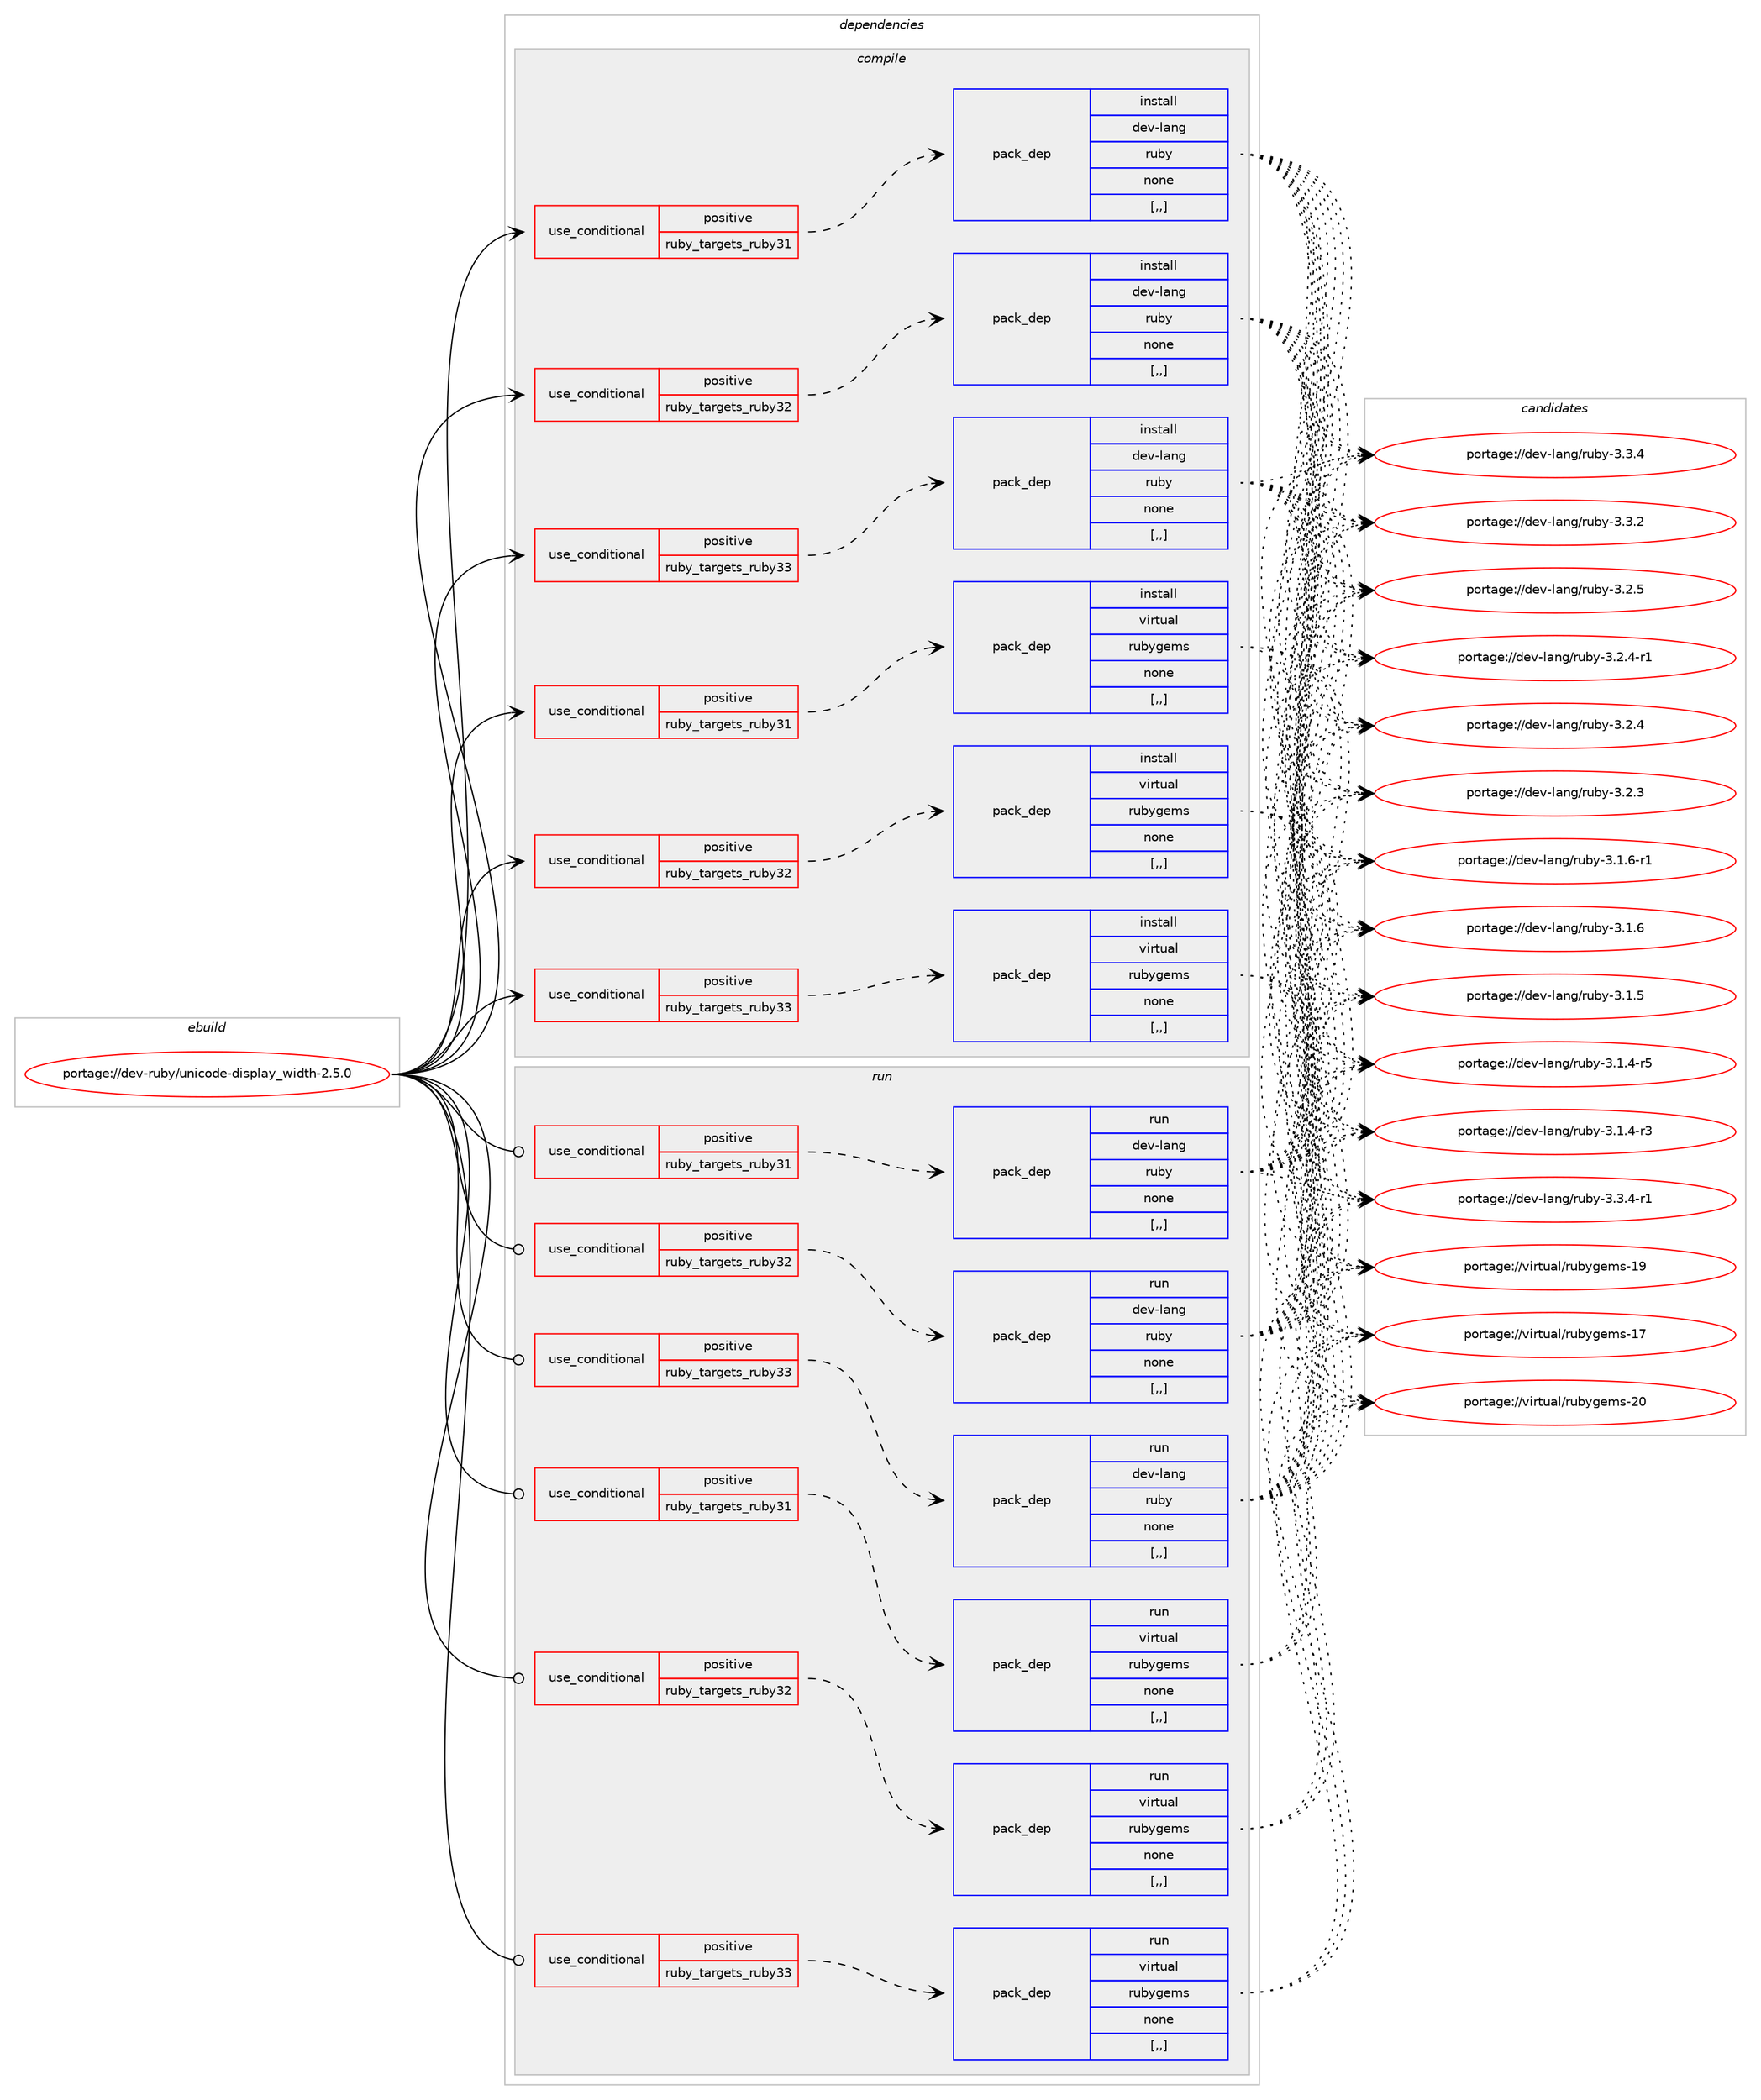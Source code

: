 digraph prolog {

# *************
# Graph options
# *************

newrank=true;
concentrate=true;
compound=true;
graph [rankdir=LR,fontname=Helvetica,fontsize=10,ranksep=1.5];#, ranksep=2.5, nodesep=0.2];
edge  [arrowhead=vee];
node  [fontname=Helvetica,fontsize=10];

# **********
# The ebuild
# **********

subgraph cluster_leftcol {
color=gray;
label=<<i>ebuild</i>>;
id [label="portage://dev-ruby/unicode-display_width-2.5.0", color=red, width=4, href="../dev-ruby/unicode-display_width-2.5.0.svg"];
}

# ****************
# The dependencies
# ****************

subgraph cluster_midcol {
color=gray;
label=<<i>dependencies</i>>;
subgraph cluster_compile {
fillcolor="#eeeeee";
style=filled;
label=<<i>compile</i>>;
subgraph cond58295 {
dependency206838 [label=<<TABLE BORDER="0" CELLBORDER="1" CELLSPACING="0" CELLPADDING="4"><TR><TD ROWSPAN="3" CELLPADDING="10">use_conditional</TD></TR><TR><TD>positive</TD></TR><TR><TD>ruby_targets_ruby31</TD></TR></TABLE>>, shape=none, color=red];
subgraph pack147155 {
dependency206839 [label=<<TABLE BORDER="0" CELLBORDER="1" CELLSPACING="0" CELLPADDING="4" WIDTH="220"><TR><TD ROWSPAN="6" CELLPADDING="30">pack_dep</TD></TR><TR><TD WIDTH="110">install</TD></TR><TR><TD>dev-lang</TD></TR><TR><TD>ruby</TD></TR><TR><TD>none</TD></TR><TR><TD>[,,]</TD></TR></TABLE>>, shape=none, color=blue];
}
dependency206838:e -> dependency206839:w [weight=20,style="dashed",arrowhead="vee"];
}
id:e -> dependency206838:w [weight=20,style="solid",arrowhead="vee"];
subgraph cond58296 {
dependency206840 [label=<<TABLE BORDER="0" CELLBORDER="1" CELLSPACING="0" CELLPADDING="4"><TR><TD ROWSPAN="3" CELLPADDING="10">use_conditional</TD></TR><TR><TD>positive</TD></TR><TR><TD>ruby_targets_ruby31</TD></TR></TABLE>>, shape=none, color=red];
subgraph pack147156 {
dependency206841 [label=<<TABLE BORDER="0" CELLBORDER="1" CELLSPACING="0" CELLPADDING="4" WIDTH="220"><TR><TD ROWSPAN="6" CELLPADDING="30">pack_dep</TD></TR><TR><TD WIDTH="110">install</TD></TR><TR><TD>virtual</TD></TR><TR><TD>rubygems</TD></TR><TR><TD>none</TD></TR><TR><TD>[,,]</TD></TR></TABLE>>, shape=none, color=blue];
}
dependency206840:e -> dependency206841:w [weight=20,style="dashed",arrowhead="vee"];
}
id:e -> dependency206840:w [weight=20,style="solid",arrowhead="vee"];
subgraph cond58297 {
dependency206842 [label=<<TABLE BORDER="0" CELLBORDER="1" CELLSPACING="0" CELLPADDING="4"><TR><TD ROWSPAN="3" CELLPADDING="10">use_conditional</TD></TR><TR><TD>positive</TD></TR><TR><TD>ruby_targets_ruby32</TD></TR></TABLE>>, shape=none, color=red];
subgraph pack147157 {
dependency206843 [label=<<TABLE BORDER="0" CELLBORDER="1" CELLSPACING="0" CELLPADDING="4" WIDTH="220"><TR><TD ROWSPAN="6" CELLPADDING="30">pack_dep</TD></TR><TR><TD WIDTH="110">install</TD></TR><TR><TD>dev-lang</TD></TR><TR><TD>ruby</TD></TR><TR><TD>none</TD></TR><TR><TD>[,,]</TD></TR></TABLE>>, shape=none, color=blue];
}
dependency206842:e -> dependency206843:w [weight=20,style="dashed",arrowhead="vee"];
}
id:e -> dependency206842:w [weight=20,style="solid",arrowhead="vee"];
subgraph cond58298 {
dependency206844 [label=<<TABLE BORDER="0" CELLBORDER="1" CELLSPACING="0" CELLPADDING="4"><TR><TD ROWSPAN="3" CELLPADDING="10">use_conditional</TD></TR><TR><TD>positive</TD></TR><TR><TD>ruby_targets_ruby32</TD></TR></TABLE>>, shape=none, color=red];
subgraph pack147158 {
dependency206845 [label=<<TABLE BORDER="0" CELLBORDER="1" CELLSPACING="0" CELLPADDING="4" WIDTH="220"><TR><TD ROWSPAN="6" CELLPADDING="30">pack_dep</TD></TR><TR><TD WIDTH="110">install</TD></TR><TR><TD>virtual</TD></TR><TR><TD>rubygems</TD></TR><TR><TD>none</TD></TR><TR><TD>[,,]</TD></TR></TABLE>>, shape=none, color=blue];
}
dependency206844:e -> dependency206845:w [weight=20,style="dashed",arrowhead="vee"];
}
id:e -> dependency206844:w [weight=20,style="solid",arrowhead="vee"];
subgraph cond58299 {
dependency206846 [label=<<TABLE BORDER="0" CELLBORDER="1" CELLSPACING="0" CELLPADDING="4"><TR><TD ROWSPAN="3" CELLPADDING="10">use_conditional</TD></TR><TR><TD>positive</TD></TR><TR><TD>ruby_targets_ruby33</TD></TR></TABLE>>, shape=none, color=red];
subgraph pack147159 {
dependency206847 [label=<<TABLE BORDER="0" CELLBORDER="1" CELLSPACING="0" CELLPADDING="4" WIDTH="220"><TR><TD ROWSPAN="6" CELLPADDING="30">pack_dep</TD></TR><TR><TD WIDTH="110">install</TD></TR><TR><TD>dev-lang</TD></TR><TR><TD>ruby</TD></TR><TR><TD>none</TD></TR><TR><TD>[,,]</TD></TR></TABLE>>, shape=none, color=blue];
}
dependency206846:e -> dependency206847:w [weight=20,style="dashed",arrowhead="vee"];
}
id:e -> dependency206846:w [weight=20,style="solid",arrowhead="vee"];
subgraph cond58300 {
dependency206848 [label=<<TABLE BORDER="0" CELLBORDER="1" CELLSPACING="0" CELLPADDING="4"><TR><TD ROWSPAN="3" CELLPADDING="10">use_conditional</TD></TR><TR><TD>positive</TD></TR><TR><TD>ruby_targets_ruby33</TD></TR></TABLE>>, shape=none, color=red];
subgraph pack147160 {
dependency206849 [label=<<TABLE BORDER="0" CELLBORDER="1" CELLSPACING="0" CELLPADDING="4" WIDTH="220"><TR><TD ROWSPAN="6" CELLPADDING="30">pack_dep</TD></TR><TR><TD WIDTH="110">install</TD></TR><TR><TD>virtual</TD></TR><TR><TD>rubygems</TD></TR><TR><TD>none</TD></TR><TR><TD>[,,]</TD></TR></TABLE>>, shape=none, color=blue];
}
dependency206848:e -> dependency206849:w [weight=20,style="dashed",arrowhead="vee"];
}
id:e -> dependency206848:w [weight=20,style="solid",arrowhead="vee"];
}
subgraph cluster_compileandrun {
fillcolor="#eeeeee";
style=filled;
label=<<i>compile and run</i>>;
}
subgraph cluster_run {
fillcolor="#eeeeee";
style=filled;
label=<<i>run</i>>;
subgraph cond58301 {
dependency206850 [label=<<TABLE BORDER="0" CELLBORDER="1" CELLSPACING="0" CELLPADDING="4"><TR><TD ROWSPAN="3" CELLPADDING="10">use_conditional</TD></TR><TR><TD>positive</TD></TR><TR><TD>ruby_targets_ruby31</TD></TR></TABLE>>, shape=none, color=red];
subgraph pack147161 {
dependency206851 [label=<<TABLE BORDER="0" CELLBORDER="1" CELLSPACING="0" CELLPADDING="4" WIDTH="220"><TR><TD ROWSPAN="6" CELLPADDING="30">pack_dep</TD></TR><TR><TD WIDTH="110">run</TD></TR><TR><TD>dev-lang</TD></TR><TR><TD>ruby</TD></TR><TR><TD>none</TD></TR><TR><TD>[,,]</TD></TR></TABLE>>, shape=none, color=blue];
}
dependency206850:e -> dependency206851:w [weight=20,style="dashed",arrowhead="vee"];
}
id:e -> dependency206850:w [weight=20,style="solid",arrowhead="odot"];
subgraph cond58302 {
dependency206852 [label=<<TABLE BORDER="0" CELLBORDER="1" CELLSPACING="0" CELLPADDING="4"><TR><TD ROWSPAN="3" CELLPADDING="10">use_conditional</TD></TR><TR><TD>positive</TD></TR><TR><TD>ruby_targets_ruby31</TD></TR></TABLE>>, shape=none, color=red];
subgraph pack147162 {
dependency206853 [label=<<TABLE BORDER="0" CELLBORDER="1" CELLSPACING="0" CELLPADDING="4" WIDTH="220"><TR><TD ROWSPAN="6" CELLPADDING="30">pack_dep</TD></TR><TR><TD WIDTH="110">run</TD></TR><TR><TD>virtual</TD></TR><TR><TD>rubygems</TD></TR><TR><TD>none</TD></TR><TR><TD>[,,]</TD></TR></TABLE>>, shape=none, color=blue];
}
dependency206852:e -> dependency206853:w [weight=20,style="dashed",arrowhead="vee"];
}
id:e -> dependency206852:w [weight=20,style="solid",arrowhead="odot"];
subgraph cond58303 {
dependency206854 [label=<<TABLE BORDER="0" CELLBORDER="1" CELLSPACING="0" CELLPADDING="4"><TR><TD ROWSPAN="3" CELLPADDING="10">use_conditional</TD></TR><TR><TD>positive</TD></TR><TR><TD>ruby_targets_ruby32</TD></TR></TABLE>>, shape=none, color=red];
subgraph pack147163 {
dependency206855 [label=<<TABLE BORDER="0" CELLBORDER="1" CELLSPACING="0" CELLPADDING="4" WIDTH="220"><TR><TD ROWSPAN="6" CELLPADDING="30">pack_dep</TD></TR><TR><TD WIDTH="110">run</TD></TR><TR><TD>dev-lang</TD></TR><TR><TD>ruby</TD></TR><TR><TD>none</TD></TR><TR><TD>[,,]</TD></TR></TABLE>>, shape=none, color=blue];
}
dependency206854:e -> dependency206855:w [weight=20,style="dashed",arrowhead="vee"];
}
id:e -> dependency206854:w [weight=20,style="solid",arrowhead="odot"];
subgraph cond58304 {
dependency206856 [label=<<TABLE BORDER="0" CELLBORDER="1" CELLSPACING="0" CELLPADDING="4"><TR><TD ROWSPAN="3" CELLPADDING="10">use_conditional</TD></TR><TR><TD>positive</TD></TR><TR><TD>ruby_targets_ruby32</TD></TR></TABLE>>, shape=none, color=red];
subgraph pack147164 {
dependency206857 [label=<<TABLE BORDER="0" CELLBORDER="1" CELLSPACING="0" CELLPADDING="4" WIDTH="220"><TR><TD ROWSPAN="6" CELLPADDING="30">pack_dep</TD></TR><TR><TD WIDTH="110">run</TD></TR><TR><TD>virtual</TD></TR><TR><TD>rubygems</TD></TR><TR><TD>none</TD></TR><TR><TD>[,,]</TD></TR></TABLE>>, shape=none, color=blue];
}
dependency206856:e -> dependency206857:w [weight=20,style="dashed",arrowhead="vee"];
}
id:e -> dependency206856:w [weight=20,style="solid",arrowhead="odot"];
subgraph cond58305 {
dependency206858 [label=<<TABLE BORDER="0" CELLBORDER="1" CELLSPACING="0" CELLPADDING="4"><TR><TD ROWSPAN="3" CELLPADDING="10">use_conditional</TD></TR><TR><TD>positive</TD></TR><TR><TD>ruby_targets_ruby33</TD></TR></TABLE>>, shape=none, color=red];
subgraph pack147165 {
dependency206859 [label=<<TABLE BORDER="0" CELLBORDER="1" CELLSPACING="0" CELLPADDING="4" WIDTH="220"><TR><TD ROWSPAN="6" CELLPADDING="30">pack_dep</TD></TR><TR><TD WIDTH="110">run</TD></TR><TR><TD>dev-lang</TD></TR><TR><TD>ruby</TD></TR><TR><TD>none</TD></TR><TR><TD>[,,]</TD></TR></TABLE>>, shape=none, color=blue];
}
dependency206858:e -> dependency206859:w [weight=20,style="dashed",arrowhead="vee"];
}
id:e -> dependency206858:w [weight=20,style="solid",arrowhead="odot"];
subgraph cond58306 {
dependency206860 [label=<<TABLE BORDER="0" CELLBORDER="1" CELLSPACING="0" CELLPADDING="4"><TR><TD ROWSPAN="3" CELLPADDING="10">use_conditional</TD></TR><TR><TD>positive</TD></TR><TR><TD>ruby_targets_ruby33</TD></TR></TABLE>>, shape=none, color=red];
subgraph pack147166 {
dependency206861 [label=<<TABLE BORDER="0" CELLBORDER="1" CELLSPACING="0" CELLPADDING="4" WIDTH="220"><TR><TD ROWSPAN="6" CELLPADDING="30">pack_dep</TD></TR><TR><TD WIDTH="110">run</TD></TR><TR><TD>virtual</TD></TR><TR><TD>rubygems</TD></TR><TR><TD>none</TD></TR><TR><TD>[,,]</TD></TR></TABLE>>, shape=none, color=blue];
}
dependency206860:e -> dependency206861:w [weight=20,style="dashed",arrowhead="vee"];
}
id:e -> dependency206860:w [weight=20,style="solid",arrowhead="odot"];
}
}

# **************
# The candidates
# **************

subgraph cluster_choices {
rank=same;
color=gray;
label=<<i>candidates</i>>;

subgraph choice147155 {
color=black;
nodesep=1;
choice100101118451089711010347114117981214551465146524511449 [label="portage://dev-lang/ruby-3.3.4-r1", color=red, width=4,href="../dev-lang/ruby-3.3.4-r1.svg"];
choice10010111845108971101034711411798121455146514652 [label="portage://dev-lang/ruby-3.3.4", color=red, width=4,href="../dev-lang/ruby-3.3.4.svg"];
choice10010111845108971101034711411798121455146514650 [label="portage://dev-lang/ruby-3.3.2", color=red, width=4,href="../dev-lang/ruby-3.3.2.svg"];
choice10010111845108971101034711411798121455146504653 [label="portage://dev-lang/ruby-3.2.5", color=red, width=4,href="../dev-lang/ruby-3.2.5.svg"];
choice100101118451089711010347114117981214551465046524511449 [label="portage://dev-lang/ruby-3.2.4-r1", color=red, width=4,href="../dev-lang/ruby-3.2.4-r1.svg"];
choice10010111845108971101034711411798121455146504652 [label="portage://dev-lang/ruby-3.2.4", color=red, width=4,href="../dev-lang/ruby-3.2.4.svg"];
choice10010111845108971101034711411798121455146504651 [label="portage://dev-lang/ruby-3.2.3", color=red, width=4,href="../dev-lang/ruby-3.2.3.svg"];
choice100101118451089711010347114117981214551464946544511449 [label="portage://dev-lang/ruby-3.1.6-r1", color=red, width=4,href="../dev-lang/ruby-3.1.6-r1.svg"];
choice10010111845108971101034711411798121455146494654 [label="portage://dev-lang/ruby-3.1.6", color=red, width=4,href="../dev-lang/ruby-3.1.6.svg"];
choice10010111845108971101034711411798121455146494653 [label="portage://dev-lang/ruby-3.1.5", color=red, width=4,href="../dev-lang/ruby-3.1.5.svg"];
choice100101118451089711010347114117981214551464946524511453 [label="portage://dev-lang/ruby-3.1.4-r5", color=red, width=4,href="../dev-lang/ruby-3.1.4-r5.svg"];
choice100101118451089711010347114117981214551464946524511451 [label="portage://dev-lang/ruby-3.1.4-r3", color=red, width=4,href="../dev-lang/ruby-3.1.4-r3.svg"];
dependency206839:e -> choice100101118451089711010347114117981214551465146524511449:w [style=dotted,weight="100"];
dependency206839:e -> choice10010111845108971101034711411798121455146514652:w [style=dotted,weight="100"];
dependency206839:e -> choice10010111845108971101034711411798121455146514650:w [style=dotted,weight="100"];
dependency206839:e -> choice10010111845108971101034711411798121455146504653:w [style=dotted,weight="100"];
dependency206839:e -> choice100101118451089711010347114117981214551465046524511449:w [style=dotted,weight="100"];
dependency206839:e -> choice10010111845108971101034711411798121455146504652:w [style=dotted,weight="100"];
dependency206839:e -> choice10010111845108971101034711411798121455146504651:w [style=dotted,weight="100"];
dependency206839:e -> choice100101118451089711010347114117981214551464946544511449:w [style=dotted,weight="100"];
dependency206839:e -> choice10010111845108971101034711411798121455146494654:w [style=dotted,weight="100"];
dependency206839:e -> choice10010111845108971101034711411798121455146494653:w [style=dotted,weight="100"];
dependency206839:e -> choice100101118451089711010347114117981214551464946524511453:w [style=dotted,weight="100"];
dependency206839:e -> choice100101118451089711010347114117981214551464946524511451:w [style=dotted,weight="100"];
}
subgraph choice147156 {
color=black;
nodesep=1;
choice118105114116117971084711411798121103101109115455048 [label="portage://virtual/rubygems-20", color=red, width=4,href="../virtual/rubygems-20.svg"];
choice118105114116117971084711411798121103101109115454957 [label="portage://virtual/rubygems-19", color=red, width=4,href="../virtual/rubygems-19.svg"];
choice118105114116117971084711411798121103101109115454955 [label="portage://virtual/rubygems-17", color=red, width=4,href="../virtual/rubygems-17.svg"];
dependency206841:e -> choice118105114116117971084711411798121103101109115455048:w [style=dotted,weight="100"];
dependency206841:e -> choice118105114116117971084711411798121103101109115454957:w [style=dotted,weight="100"];
dependency206841:e -> choice118105114116117971084711411798121103101109115454955:w [style=dotted,weight="100"];
}
subgraph choice147157 {
color=black;
nodesep=1;
choice100101118451089711010347114117981214551465146524511449 [label="portage://dev-lang/ruby-3.3.4-r1", color=red, width=4,href="../dev-lang/ruby-3.3.4-r1.svg"];
choice10010111845108971101034711411798121455146514652 [label="portage://dev-lang/ruby-3.3.4", color=red, width=4,href="../dev-lang/ruby-3.3.4.svg"];
choice10010111845108971101034711411798121455146514650 [label="portage://dev-lang/ruby-3.3.2", color=red, width=4,href="../dev-lang/ruby-3.3.2.svg"];
choice10010111845108971101034711411798121455146504653 [label="portage://dev-lang/ruby-3.2.5", color=red, width=4,href="../dev-lang/ruby-3.2.5.svg"];
choice100101118451089711010347114117981214551465046524511449 [label="portage://dev-lang/ruby-3.2.4-r1", color=red, width=4,href="../dev-lang/ruby-3.2.4-r1.svg"];
choice10010111845108971101034711411798121455146504652 [label="portage://dev-lang/ruby-3.2.4", color=red, width=4,href="../dev-lang/ruby-3.2.4.svg"];
choice10010111845108971101034711411798121455146504651 [label="portage://dev-lang/ruby-3.2.3", color=red, width=4,href="../dev-lang/ruby-3.2.3.svg"];
choice100101118451089711010347114117981214551464946544511449 [label="portage://dev-lang/ruby-3.1.6-r1", color=red, width=4,href="../dev-lang/ruby-3.1.6-r1.svg"];
choice10010111845108971101034711411798121455146494654 [label="portage://dev-lang/ruby-3.1.6", color=red, width=4,href="../dev-lang/ruby-3.1.6.svg"];
choice10010111845108971101034711411798121455146494653 [label="portage://dev-lang/ruby-3.1.5", color=red, width=4,href="../dev-lang/ruby-3.1.5.svg"];
choice100101118451089711010347114117981214551464946524511453 [label="portage://dev-lang/ruby-3.1.4-r5", color=red, width=4,href="../dev-lang/ruby-3.1.4-r5.svg"];
choice100101118451089711010347114117981214551464946524511451 [label="portage://dev-lang/ruby-3.1.4-r3", color=red, width=4,href="../dev-lang/ruby-3.1.4-r3.svg"];
dependency206843:e -> choice100101118451089711010347114117981214551465146524511449:w [style=dotted,weight="100"];
dependency206843:e -> choice10010111845108971101034711411798121455146514652:w [style=dotted,weight="100"];
dependency206843:e -> choice10010111845108971101034711411798121455146514650:w [style=dotted,weight="100"];
dependency206843:e -> choice10010111845108971101034711411798121455146504653:w [style=dotted,weight="100"];
dependency206843:e -> choice100101118451089711010347114117981214551465046524511449:w [style=dotted,weight="100"];
dependency206843:e -> choice10010111845108971101034711411798121455146504652:w [style=dotted,weight="100"];
dependency206843:e -> choice10010111845108971101034711411798121455146504651:w [style=dotted,weight="100"];
dependency206843:e -> choice100101118451089711010347114117981214551464946544511449:w [style=dotted,weight="100"];
dependency206843:e -> choice10010111845108971101034711411798121455146494654:w [style=dotted,weight="100"];
dependency206843:e -> choice10010111845108971101034711411798121455146494653:w [style=dotted,weight="100"];
dependency206843:e -> choice100101118451089711010347114117981214551464946524511453:w [style=dotted,weight="100"];
dependency206843:e -> choice100101118451089711010347114117981214551464946524511451:w [style=dotted,weight="100"];
}
subgraph choice147158 {
color=black;
nodesep=1;
choice118105114116117971084711411798121103101109115455048 [label="portage://virtual/rubygems-20", color=red, width=4,href="../virtual/rubygems-20.svg"];
choice118105114116117971084711411798121103101109115454957 [label="portage://virtual/rubygems-19", color=red, width=4,href="../virtual/rubygems-19.svg"];
choice118105114116117971084711411798121103101109115454955 [label="portage://virtual/rubygems-17", color=red, width=4,href="../virtual/rubygems-17.svg"];
dependency206845:e -> choice118105114116117971084711411798121103101109115455048:w [style=dotted,weight="100"];
dependency206845:e -> choice118105114116117971084711411798121103101109115454957:w [style=dotted,weight="100"];
dependency206845:e -> choice118105114116117971084711411798121103101109115454955:w [style=dotted,weight="100"];
}
subgraph choice147159 {
color=black;
nodesep=1;
choice100101118451089711010347114117981214551465146524511449 [label="portage://dev-lang/ruby-3.3.4-r1", color=red, width=4,href="../dev-lang/ruby-3.3.4-r1.svg"];
choice10010111845108971101034711411798121455146514652 [label="portage://dev-lang/ruby-3.3.4", color=red, width=4,href="../dev-lang/ruby-3.3.4.svg"];
choice10010111845108971101034711411798121455146514650 [label="portage://dev-lang/ruby-3.3.2", color=red, width=4,href="../dev-lang/ruby-3.3.2.svg"];
choice10010111845108971101034711411798121455146504653 [label="portage://dev-lang/ruby-3.2.5", color=red, width=4,href="../dev-lang/ruby-3.2.5.svg"];
choice100101118451089711010347114117981214551465046524511449 [label="portage://dev-lang/ruby-3.2.4-r1", color=red, width=4,href="../dev-lang/ruby-3.2.4-r1.svg"];
choice10010111845108971101034711411798121455146504652 [label="portage://dev-lang/ruby-3.2.4", color=red, width=4,href="../dev-lang/ruby-3.2.4.svg"];
choice10010111845108971101034711411798121455146504651 [label="portage://dev-lang/ruby-3.2.3", color=red, width=4,href="../dev-lang/ruby-3.2.3.svg"];
choice100101118451089711010347114117981214551464946544511449 [label="portage://dev-lang/ruby-3.1.6-r1", color=red, width=4,href="../dev-lang/ruby-3.1.6-r1.svg"];
choice10010111845108971101034711411798121455146494654 [label="portage://dev-lang/ruby-3.1.6", color=red, width=4,href="../dev-lang/ruby-3.1.6.svg"];
choice10010111845108971101034711411798121455146494653 [label="portage://dev-lang/ruby-3.1.5", color=red, width=4,href="../dev-lang/ruby-3.1.5.svg"];
choice100101118451089711010347114117981214551464946524511453 [label="portage://dev-lang/ruby-3.1.4-r5", color=red, width=4,href="../dev-lang/ruby-3.1.4-r5.svg"];
choice100101118451089711010347114117981214551464946524511451 [label="portage://dev-lang/ruby-3.1.4-r3", color=red, width=4,href="../dev-lang/ruby-3.1.4-r3.svg"];
dependency206847:e -> choice100101118451089711010347114117981214551465146524511449:w [style=dotted,weight="100"];
dependency206847:e -> choice10010111845108971101034711411798121455146514652:w [style=dotted,weight="100"];
dependency206847:e -> choice10010111845108971101034711411798121455146514650:w [style=dotted,weight="100"];
dependency206847:e -> choice10010111845108971101034711411798121455146504653:w [style=dotted,weight="100"];
dependency206847:e -> choice100101118451089711010347114117981214551465046524511449:w [style=dotted,weight="100"];
dependency206847:e -> choice10010111845108971101034711411798121455146504652:w [style=dotted,weight="100"];
dependency206847:e -> choice10010111845108971101034711411798121455146504651:w [style=dotted,weight="100"];
dependency206847:e -> choice100101118451089711010347114117981214551464946544511449:w [style=dotted,weight="100"];
dependency206847:e -> choice10010111845108971101034711411798121455146494654:w [style=dotted,weight="100"];
dependency206847:e -> choice10010111845108971101034711411798121455146494653:w [style=dotted,weight="100"];
dependency206847:e -> choice100101118451089711010347114117981214551464946524511453:w [style=dotted,weight="100"];
dependency206847:e -> choice100101118451089711010347114117981214551464946524511451:w [style=dotted,weight="100"];
}
subgraph choice147160 {
color=black;
nodesep=1;
choice118105114116117971084711411798121103101109115455048 [label="portage://virtual/rubygems-20", color=red, width=4,href="../virtual/rubygems-20.svg"];
choice118105114116117971084711411798121103101109115454957 [label="portage://virtual/rubygems-19", color=red, width=4,href="../virtual/rubygems-19.svg"];
choice118105114116117971084711411798121103101109115454955 [label="portage://virtual/rubygems-17", color=red, width=4,href="../virtual/rubygems-17.svg"];
dependency206849:e -> choice118105114116117971084711411798121103101109115455048:w [style=dotted,weight="100"];
dependency206849:e -> choice118105114116117971084711411798121103101109115454957:w [style=dotted,weight="100"];
dependency206849:e -> choice118105114116117971084711411798121103101109115454955:w [style=dotted,weight="100"];
}
subgraph choice147161 {
color=black;
nodesep=1;
choice100101118451089711010347114117981214551465146524511449 [label="portage://dev-lang/ruby-3.3.4-r1", color=red, width=4,href="../dev-lang/ruby-3.3.4-r1.svg"];
choice10010111845108971101034711411798121455146514652 [label="portage://dev-lang/ruby-3.3.4", color=red, width=4,href="../dev-lang/ruby-3.3.4.svg"];
choice10010111845108971101034711411798121455146514650 [label="portage://dev-lang/ruby-3.3.2", color=red, width=4,href="../dev-lang/ruby-3.3.2.svg"];
choice10010111845108971101034711411798121455146504653 [label="portage://dev-lang/ruby-3.2.5", color=red, width=4,href="../dev-lang/ruby-3.2.5.svg"];
choice100101118451089711010347114117981214551465046524511449 [label="portage://dev-lang/ruby-3.2.4-r1", color=red, width=4,href="../dev-lang/ruby-3.2.4-r1.svg"];
choice10010111845108971101034711411798121455146504652 [label="portage://dev-lang/ruby-3.2.4", color=red, width=4,href="../dev-lang/ruby-3.2.4.svg"];
choice10010111845108971101034711411798121455146504651 [label="portage://dev-lang/ruby-3.2.3", color=red, width=4,href="../dev-lang/ruby-3.2.3.svg"];
choice100101118451089711010347114117981214551464946544511449 [label="portage://dev-lang/ruby-3.1.6-r1", color=red, width=4,href="../dev-lang/ruby-3.1.6-r1.svg"];
choice10010111845108971101034711411798121455146494654 [label="portage://dev-lang/ruby-3.1.6", color=red, width=4,href="../dev-lang/ruby-3.1.6.svg"];
choice10010111845108971101034711411798121455146494653 [label="portage://dev-lang/ruby-3.1.5", color=red, width=4,href="../dev-lang/ruby-3.1.5.svg"];
choice100101118451089711010347114117981214551464946524511453 [label="portage://dev-lang/ruby-3.1.4-r5", color=red, width=4,href="../dev-lang/ruby-3.1.4-r5.svg"];
choice100101118451089711010347114117981214551464946524511451 [label="portage://dev-lang/ruby-3.1.4-r3", color=red, width=4,href="../dev-lang/ruby-3.1.4-r3.svg"];
dependency206851:e -> choice100101118451089711010347114117981214551465146524511449:w [style=dotted,weight="100"];
dependency206851:e -> choice10010111845108971101034711411798121455146514652:w [style=dotted,weight="100"];
dependency206851:e -> choice10010111845108971101034711411798121455146514650:w [style=dotted,weight="100"];
dependency206851:e -> choice10010111845108971101034711411798121455146504653:w [style=dotted,weight="100"];
dependency206851:e -> choice100101118451089711010347114117981214551465046524511449:w [style=dotted,weight="100"];
dependency206851:e -> choice10010111845108971101034711411798121455146504652:w [style=dotted,weight="100"];
dependency206851:e -> choice10010111845108971101034711411798121455146504651:w [style=dotted,weight="100"];
dependency206851:e -> choice100101118451089711010347114117981214551464946544511449:w [style=dotted,weight="100"];
dependency206851:e -> choice10010111845108971101034711411798121455146494654:w [style=dotted,weight="100"];
dependency206851:e -> choice10010111845108971101034711411798121455146494653:w [style=dotted,weight="100"];
dependency206851:e -> choice100101118451089711010347114117981214551464946524511453:w [style=dotted,weight="100"];
dependency206851:e -> choice100101118451089711010347114117981214551464946524511451:w [style=dotted,weight="100"];
}
subgraph choice147162 {
color=black;
nodesep=1;
choice118105114116117971084711411798121103101109115455048 [label="portage://virtual/rubygems-20", color=red, width=4,href="../virtual/rubygems-20.svg"];
choice118105114116117971084711411798121103101109115454957 [label="portage://virtual/rubygems-19", color=red, width=4,href="../virtual/rubygems-19.svg"];
choice118105114116117971084711411798121103101109115454955 [label="portage://virtual/rubygems-17", color=red, width=4,href="../virtual/rubygems-17.svg"];
dependency206853:e -> choice118105114116117971084711411798121103101109115455048:w [style=dotted,weight="100"];
dependency206853:e -> choice118105114116117971084711411798121103101109115454957:w [style=dotted,weight="100"];
dependency206853:e -> choice118105114116117971084711411798121103101109115454955:w [style=dotted,weight="100"];
}
subgraph choice147163 {
color=black;
nodesep=1;
choice100101118451089711010347114117981214551465146524511449 [label="portage://dev-lang/ruby-3.3.4-r1", color=red, width=4,href="../dev-lang/ruby-3.3.4-r1.svg"];
choice10010111845108971101034711411798121455146514652 [label="portage://dev-lang/ruby-3.3.4", color=red, width=4,href="../dev-lang/ruby-3.3.4.svg"];
choice10010111845108971101034711411798121455146514650 [label="portage://dev-lang/ruby-3.3.2", color=red, width=4,href="../dev-lang/ruby-3.3.2.svg"];
choice10010111845108971101034711411798121455146504653 [label="portage://dev-lang/ruby-3.2.5", color=red, width=4,href="../dev-lang/ruby-3.2.5.svg"];
choice100101118451089711010347114117981214551465046524511449 [label="portage://dev-lang/ruby-3.2.4-r1", color=red, width=4,href="../dev-lang/ruby-3.2.4-r1.svg"];
choice10010111845108971101034711411798121455146504652 [label="portage://dev-lang/ruby-3.2.4", color=red, width=4,href="../dev-lang/ruby-3.2.4.svg"];
choice10010111845108971101034711411798121455146504651 [label="portage://dev-lang/ruby-3.2.3", color=red, width=4,href="../dev-lang/ruby-3.2.3.svg"];
choice100101118451089711010347114117981214551464946544511449 [label="portage://dev-lang/ruby-3.1.6-r1", color=red, width=4,href="../dev-lang/ruby-3.1.6-r1.svg"];
choice10010111845108971101034711411798121455146494654 [label="portage://dev-lang/ruby-3.1.6", color=red, width=4,href="../dev-lang/ruby-3.1.6.svg"];
choice10010111845108971101034711411798121455146494653 [label="portage://dev-lang/ruby-3.1.5", color=red, width=4,href="../dev-lang/ruby-3.1.5.svg"];
choice100101118451089711010347114117981214551464946524511453 [label="portage://dev-lang/ruby-3.1.4-r5", color=red, width=4,href="../dev-lang/ruby-3.1.4-r5.svg"];
choice100101118451089711010347114117981214551464946524511451 [label="portage://dev-lang/ruby-3.1.4-r3", color=red, width=4,href="../dev-lang/ruby-3.1.4-r3.svg"];
dependency206855:e -> choice100101118451089711010347114117981214551465146524511449:w [style=dotted,weight="100"];
dependency206855:e -> choice10010111845108971101034711411798121455146514652:w [style=dotted,weight="100"];
dependency206855:e -> choice10010111845108971101034711411798121455146514650:w [style=dotted,weight="100"];
dependency206855:e -> choice10010111845108971101034711411798121455146504653:w [style=dotted,weight="100"];
dependency206855:e -> choice100101118451089711010347114117981214551465046524511449:w [style=dotted,weight="100"];
dependency206855:e -> choice10010111845108971101034711411798121455146504652:w [style=dotted,weight="100"];
dependency206855:e -> choice10010111845108971101034711411798121455146504651:w [style=dotted,weight="100"];
dependency206855:e -> choice100101118451089711010347114117981214551464946544511449:w [style=dotted,weight="100"];
dependency206855:e -> choice10010111845108971101034711411798121455146494654:w [style=dotted,weight="100"];
dependency206855:e -> choice10010111845108971101034711411798121455146494653:w [style=dotted,weight="100"];
dependency206855:e -> choice100101118451089711010347114117981214551464946524511453:w [style=dotted,weight="100"];
dependency206855:e -> choice100101118451089711010347114117981214551464946524511451:w [style=dotted,weight="100"];
}
subgraph choice147164 {
color=black;
nodesep=1;
choice118105114116117971084711411798121103101109115455048 [label="portage://virtual/rubygems-20", color=red, width=4,href="../virtual/rubygems-20.svg"];
choice118105114116117971084711411798121103101109115454957 [label="portage://virtual/rubygems-19", color=red, width=4,href="../virtual/rubygems-19.svg"];
choice118105114116117971084711411798121103101109115454955 [label="portage://virtual/rubygems-17", color=red, width=4,href="../virtual/rubygems-17.svg"];
dependency206857:e -> choice118105114116117971084711411798121103101109115455048:w [style=dotted,weight="100"];
dependency206857:e -> choice118105114116117971084711411798121103101109115454957:w [style=dotted,weight="100"];
dependency206857:e -> choice118105114116117971084711411798121103101109115454955:w [style=dotted,weight="100"];
}
subgraph choice147165 {
color=black;
nodesep=1;
choice100101118451089711010347114117981214551465146524511449 [label="portage://dev-lang/ruby-3.3.4-r1", color=red, width=4,href="../dev-lang/ruby-3.3.4-r1.svg"];
choice10010111845108971101034711411798121455146514652 [label="portage://dev-lang/ruby-3.3.4", color=red, width=4,href="../dev-lang/ruby-3.3.4.svg"];
choice10010111845108971101034711411798121455146514650 [label="portage://dev-lang/ruby-3.3.2", color=red, width=4,href="../dev-lang/ruby-3.3.2.svg"];
choice10010111845108971101034711411798121455146504653 [label="portage://dev-lang/ruby-3.2.5", color=red, width=4,href="../dev-lang/ruby-3.2.5.svg"];
choice100101118451089711010347114117981214551465046524511449 [label="portage://dev-lang/ruby-3.2.4-r1", color=red, width=4,href="../dev-lang/ruby-3.2.4-r1.svg"];
choice10010111845108971101034711411798121455146504652 [label="portage://dev-lang/ruby-3.2.4", color=red, width=4,href="../dev-lang/ruby-3.2.4.svg"];
choice10010111845108971101034711411798121455146504651 [label="portage://dev-lang/ruby-3.2.3", color=red, width=4,href="../dev-lang/ruby-3.2.3.svg"];
choice100101118451089711010347114117981214551464946544511449 [label="portage://dev-lang/ruby-3.1.6-r1", color=red, width=4,href="../dev-lang/ruby-3.1.6-r1.svg"];
choice10010111845108971101034711411798121455146494654 [label="portage://dev-lang/ruby-3.1.6", color=red, width=4,href="../dev-lang/ruby-3.1.6.svg"];
choice10010111845108971101034711411798121455146494653 [label="portage://dev-lang/ruby-3.1.5", color=red, width=4,href="../dev-lang/ruby-3.1.5.svg"];
choice100101118451089711010347114117981214551464946524511453 [label="portage://dev-lang/ruby-3.1.4-r5", color=red, width=4,href="../dev-lang/ruby-3.1.4-r5.svg"];
choice100101118451089711010347114117981214551464946524511451 [label="portage://dev-lang/ruby-3.1.4-r3", color=red, width=4,href="../dev-lang/ruby-3.1.4-r3.svg"];
dependency206859:e -> choice100101118451089711010347114117981214551465146524511449:w [style=dotted,weight="100"];
dependency206859:e -> choice10010111845108971101034711411798121455146514652:w [style=dotted,weight="100"];
dependency206859:e -> choice10010111845108971101034711411798121455146514650:w [style=dotted,weight="100"];
dependency206859:e -> choice10010111845108971101034711411798121455146504653:w [style=dotted,weight="100"];
dependency206859:e -> choice100101118451089711010347114117981214551465046524511449:w [style=dotted,weight="100"];
dependency206859:e -> choice10010111845108971101034711411798121455146504652:w [style=dotted,weight="100"];
dependency206859:e -> choice10010111845108971101034711411798121455146504651:w [style=dotted,weight="100"];
dependency206859:e -> choice100101118451089711010347114117981214551464946544511449:w [style=dotted,weight="100"];
dependency206859:e -> choice10010111845108971101034711411798121455146494654:w [style=dotted,weight="100"];
dependency206859:e -> choice10010111845108971101034711411798121455146494653:w [style=dotted,weight="100"];
dependency206859:e -> choice100101118451089711010347114117981214551464946524511453:w [style=dotted,weight="100"];
dependency206859:e -> choice100101118451089711010347114117981214551464946524511451:w [style=dotted,weight="100"];
}
subgraph choice147166 {
color=black;
nodesep=1;
choice118105114116117971084711411798121103101109115455048 [label="portage://virtual/rubygems-20", color=red, width=4,href="../virtual/rubygems-20.svg"];
choice118105114116117971084711411798121103101109115454957 [label="portage://virtual/rubygems-19", color=red, width=4,href="../virtual/rubygems-19.svg"];
choice118105114116117971084711411798121103101109115454955 [label="portage://virtual/rubygems-17", color=red, width=4,href="../virtual/rubygems-17.svg"];
dependency206861:e -> choice118105114116117971084711411798121103101109115455048:w [style=dotted,weight="100"];
dependency206861:e -> choice118105114116117971084711411798121103101109115454957:w [style=dotted,weight="100"];
dependency206861:e -> choice118105114116117971084711411798121103101109115454955:w [style=dotted,weight="100"];
}
}

}
